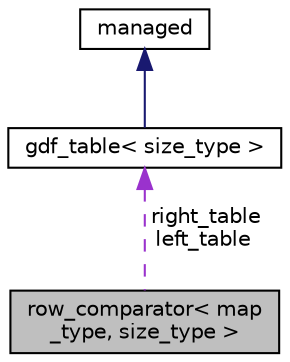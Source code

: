 digraph "row_comparator&lt; map_type, size_type &gt;"
{
  edge [fontname="Helvetica",fontsize="10",labelfontname="Helvetica",labelfontsize="10"];
  node [fontname="Helvetica",fontsize="10",shape=record];
  Node1 [label="row_comparator\< map\l_type, size_type \>",height=0.2,width=0.4,color="black", fillcolor="grey75", style="filled", fontcolor="black"];
  Node2 -> Node1 [dir="back",color="darkorchid3",fontsize="10",style="dashed",label=" right_table\nleft_table" ,fontname="Helvetica"];
  Node2 [label="gdf_table\< size_type \>",height=0.2,width=0.4,color="black", fillcolor="white", style="filled",URL="$classgdf__table.html"];
  Node3 -> Node2 [dir="back",color="midnightblue",fontsize="10",style="solid",fontname="Helvetica"];
  Node3 [label="managed",height=0.2,width=0.4,color="black", fillcolor="white", style="filled",URL="$structmanaged.html"];
}
